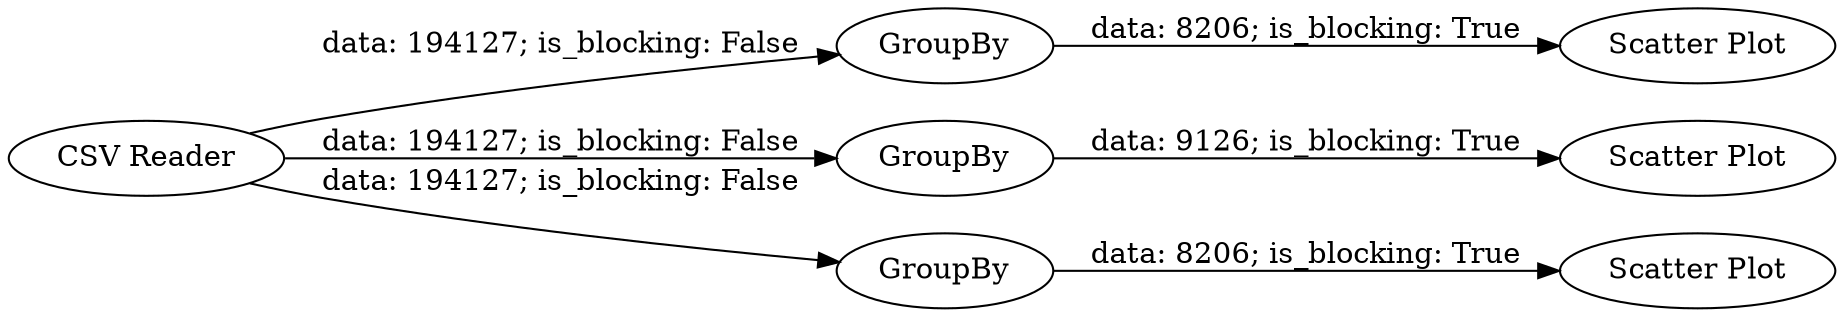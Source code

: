 digraph {
	"5409697438582887896_1" [label="CSV Reader"]
	"5409697438582887896_3" [label=GroupBy]
	"5409697438582887896_4" [label=GroupBy]
	"5409697438582887896_6" [label="Scatter Plot"]
	"5409697438582887896_2" [label=GroupBy]
	"5409697438582887896_5" [label="Scatter Plot"]
	"5409697438582887896_7" [label="Scatter Plot"]
	"5409697438582887896_4" -> "5409697438582887896_5" [label="data: 9126; is_blocking: True"]
	"5409697438582887896_3" -> "5409697438582887896_6" [label="data: 8206; is_blocking: True"]
	"5409697438582887896_1" -> "5409697438582887896_4" [label="data: 194127; is_blocking: False"]
	"5409697438582887896_1" -> "5409697438582887896_2" [label="data: 194127; is_blocking: False"]
	"5409697438582887896_1" -> "5409697438582887896_3" [label="data: 194127; is_blocking: False"]
	"5409697438582887896_2" -> "5409697438582887896_7" [label="data: 8206; is_blocking: True"]
	rankdir=LR
}
